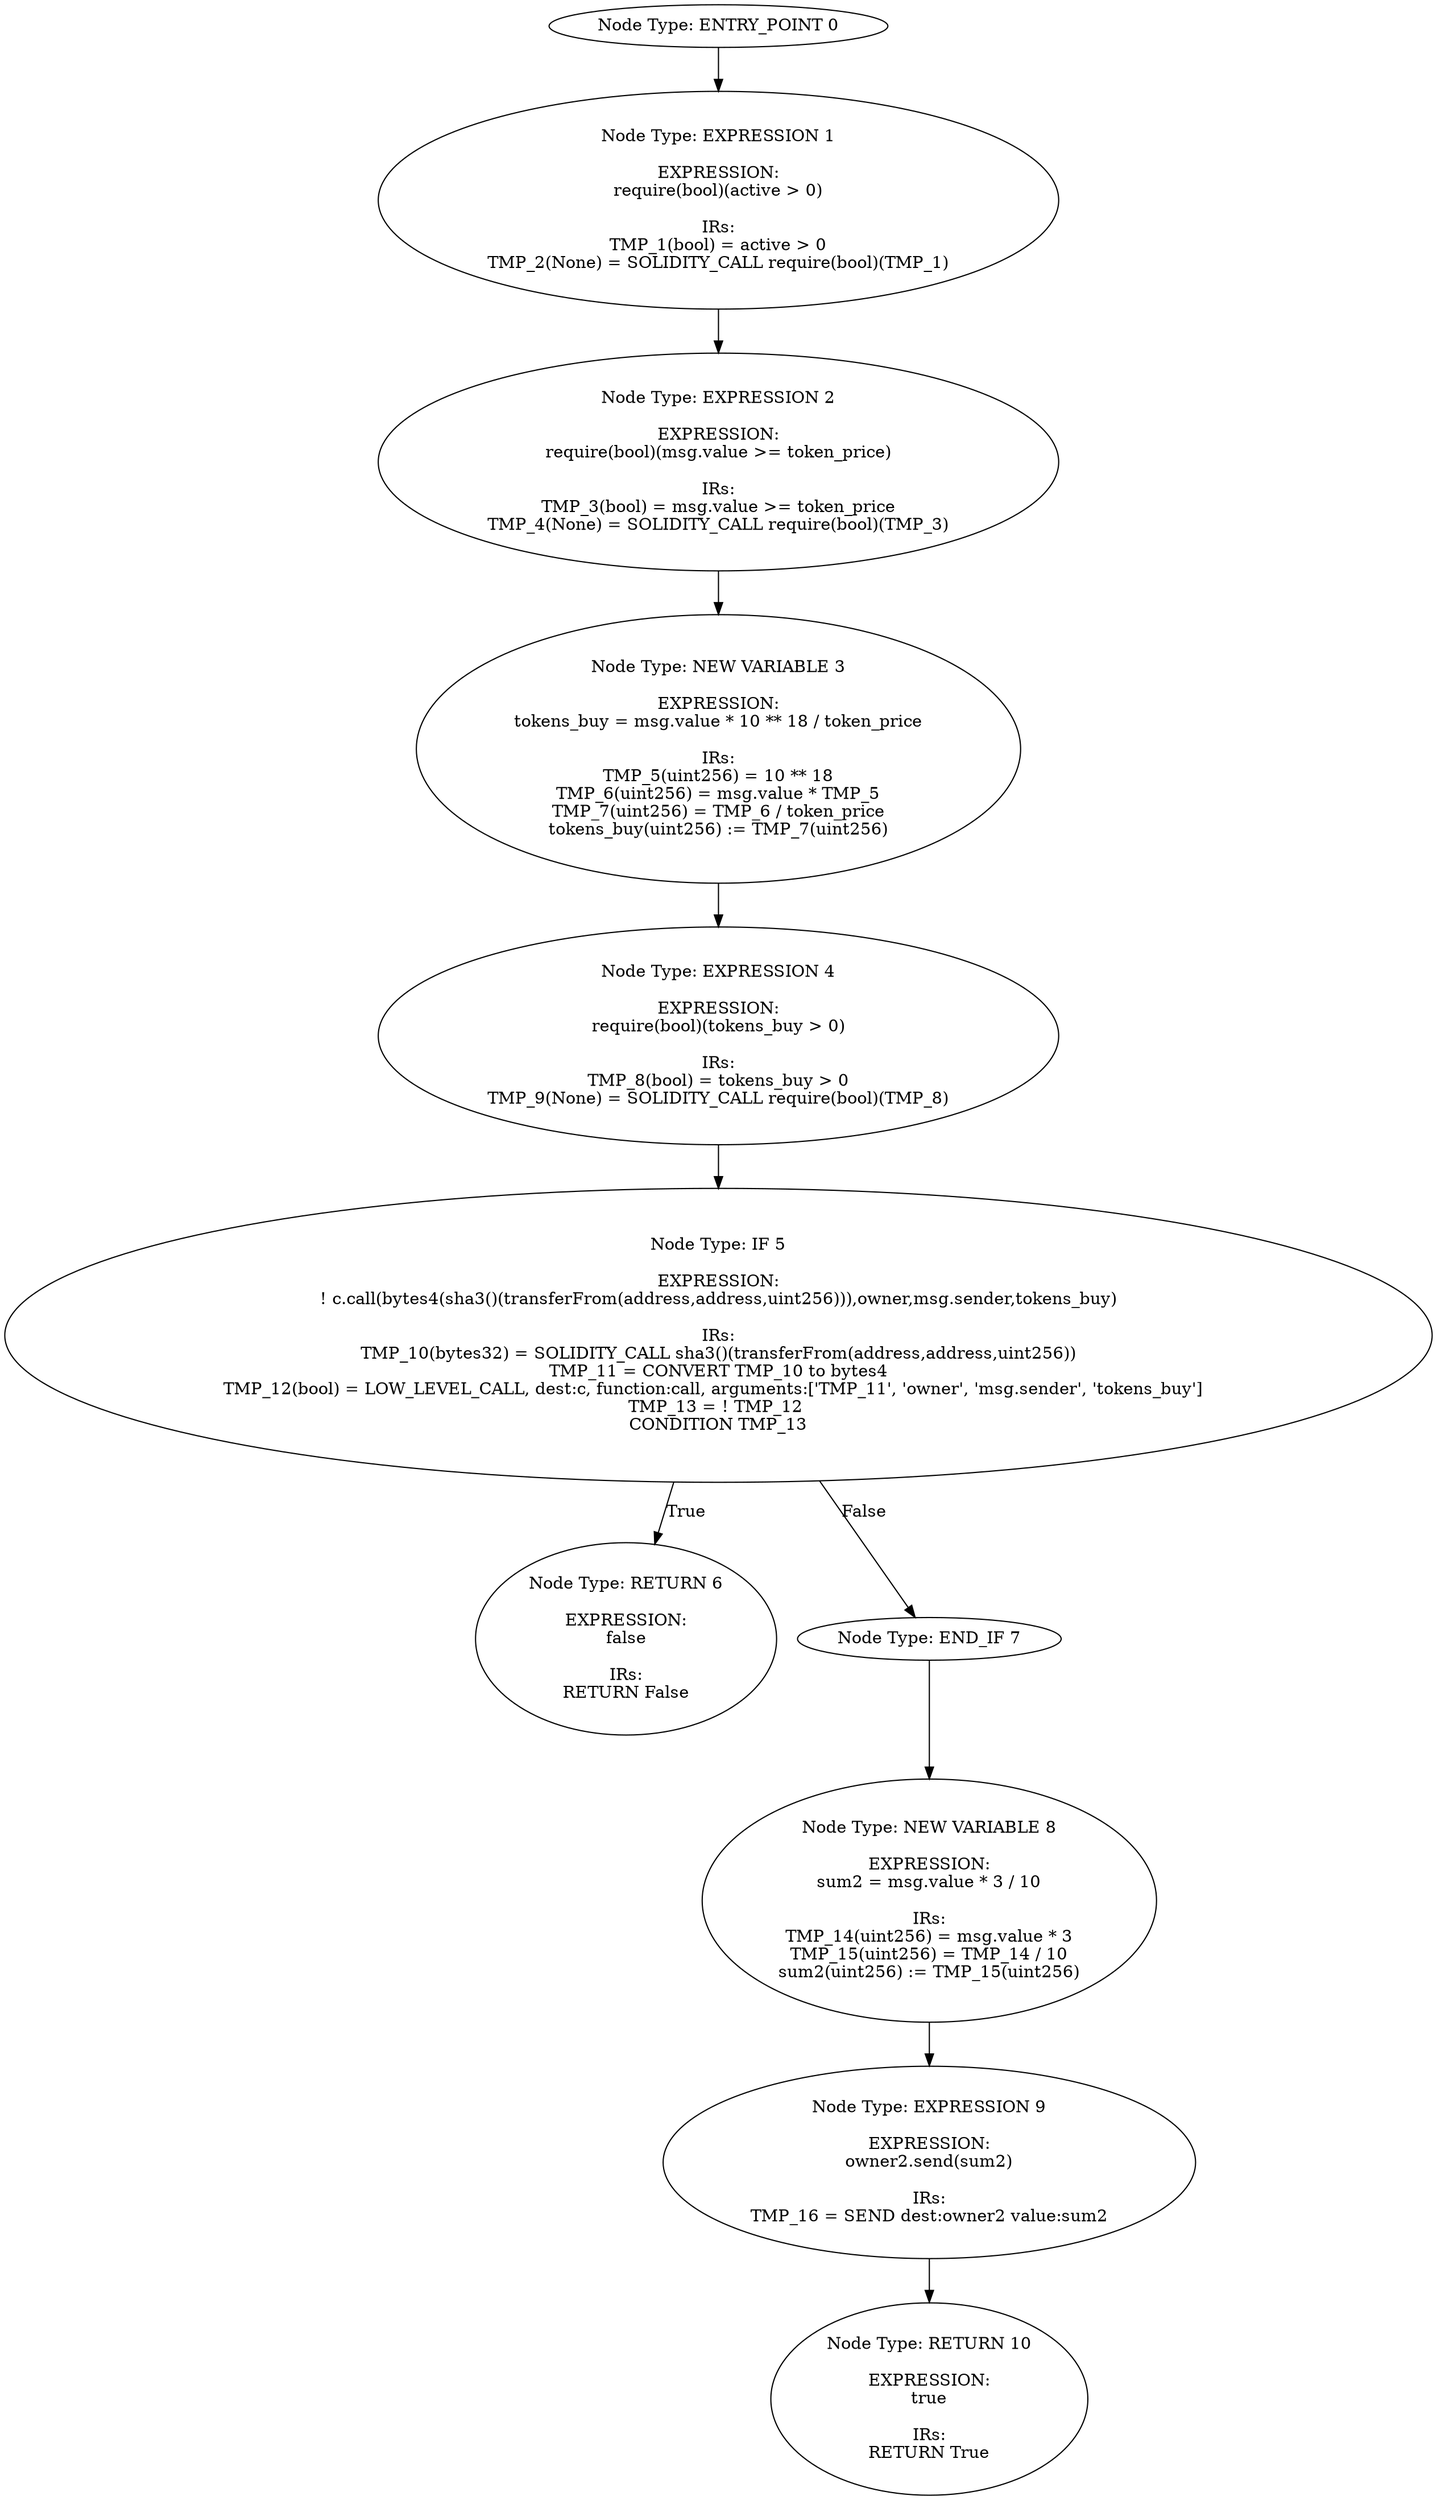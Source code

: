 digraph{
0[label="Node Type: ENTRY_POINT 0
"];
0->1;
1[label="Node Type: EXPRESSION 1

EXPRESSION:
require(bool)(active > 0)

IRs:
TMP_1(bool) = active > 0
TMP_2(None) = SOLIDITY_CALL require(bool)(TMP_1)"];
1->2;
2[label="Node Type: EXPRESSION 2

EXPRESSION:
require(bool)(msg.value >= token_price)

IRs:
TMP_3(bool) = msg.value >= token_price
TMP_4(None) = SOLIDITY_CALL require(bool)(TMP_3)"];
2->3;
3[label="Node Type: NEW VARIABLE 3

EXPRESSION:
tokens_buy = msg.value * 10 ** 18 / token_price

IRs:
TMP_5(uint256) = 10 ** 18
TMP_6(uint256) = msg.value * TMP_5
TMP_7(uint256) = TMP_6 / token_price
tokens_buy(uint256) := TMP_7(uint256)"];
3->4;
4[label="Node Type: EXPRESSION 4

EXPRESSION:
require(bool)(tokens_buy > 0)

IRs:
TMP_8(bool) = tokens_buy > 0
TMP_9(None) = SOLIDITY_CALL require(bool)(TMP_8)"];
4->5;
5[label="Node Type: IF 5

EXPRESSION:
! c.call(bytes4(sha3()(transferFrom(address,address,uint256))),owner,msg.sender,tokens_buy)

IRs:
TMP_10(bytes32) = SOLIDITY_CALL sha3()(transferFrom(address,address,uint256))
TMP_11 = CONVERT TMP_10 to bytes4
TMP_12(bool) = LOW_LEVEL_CALL, dest:c, function:call, arguments:['TMP_11', 'owner', 'msg.sender', 'tokens_buy']  
TMP_13 = ! TMP_12 
CONDITION TMP_13"];
5->6[label="True"];
5->7[label="False"];
6[label="Node Type: RETURN 6

EXPRESSION:
false

IRs:
RETURN False"];
7[label="Node Type: END_IF 7
"];
7->8;
8[label="Node Type: NEW VARIABLE 8

EXPRESSION:
sum2 = msg.value * 3 / 10

IRs:
TMP_14(uint256) = msg.value * 3
TMP_15(uint256) = TMP_14 / 10
sum2(uint256) := TMP_15(uint256)"];
8->9;
9[label="Node Type: EXPRESSION 9

EXPRESSION:
owner2.send(sum2)

IRs:
TMP_16 = SEND dest:owner2 value:sum2"];
9->10;
10[label="Node Type: RETURN 10

EXPRESSION:
true

IRs:
RETURN True"];
}
